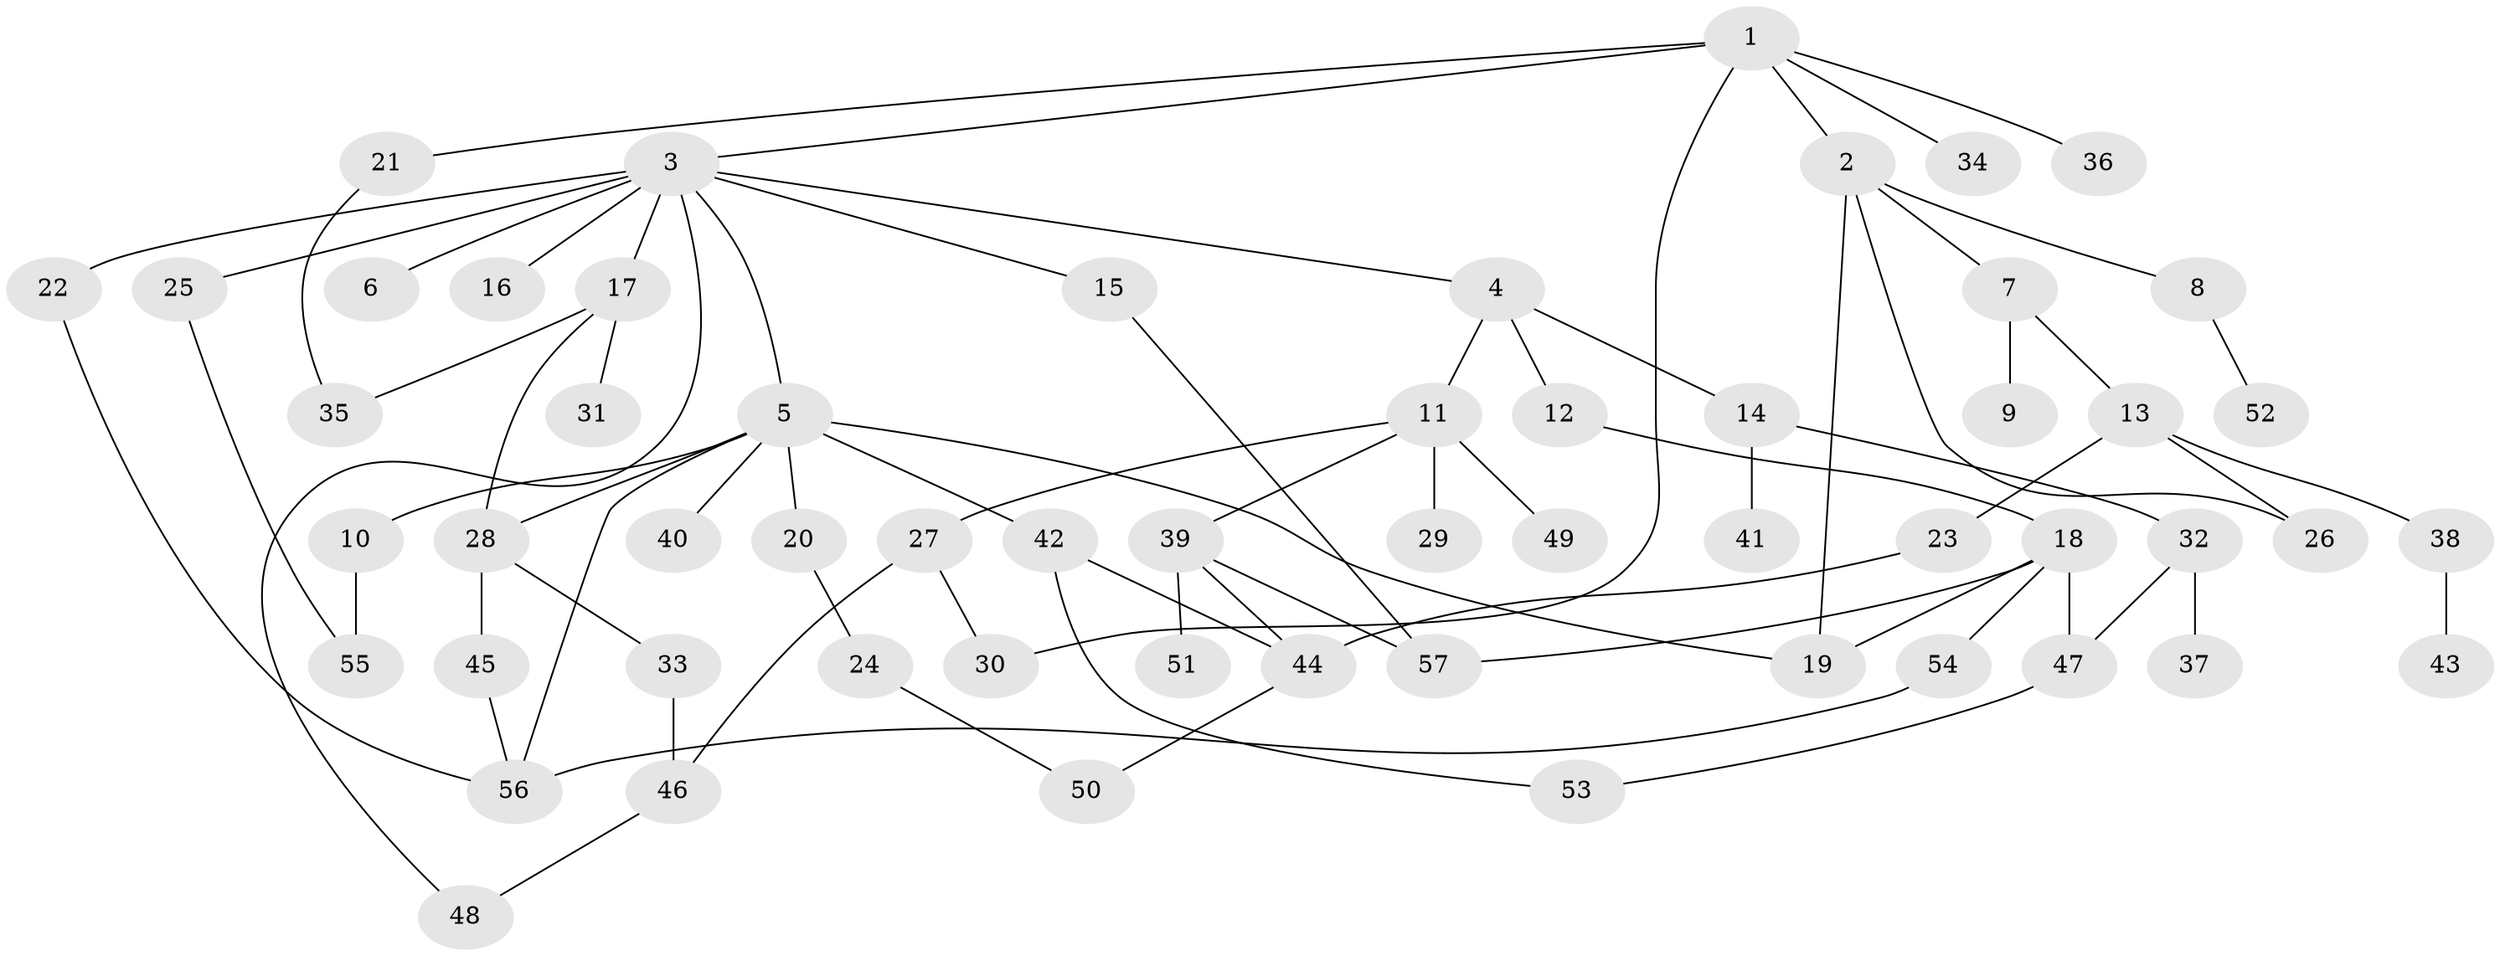 // coarse degree distribution, {6: 0.05714285714285714, 5: 0.05714285714285714, 9: 0.02857142857142857, 4: 0.2, 3: 0.11428571428571428, 1: 0.3142857142857143, 2: 0.2, 8: 0.02857142857142857}
// Generated by graph-tools (version 1.1) at 2025/48/03/04/25 22:48:39]
// undirected, 57 vertices, 75 edges
graph export_dot {
  node [color=gray90,style=filled];
  1;
  2;
  3;
  4;
  5;
  6;
  7;
  8;
  9;
  10;
  11;
  12;
  13;
  14;
  15;
  16;
  17;
  18;
  19;
  20;
  21;
  22;
  23;
  24;
  25;
  26;
  27;
  28;
  29;
  30;
  31;
  32;
  33;
  34;
  35;
  36;
  37;
  38;
  39;
  40;
  41;
  42;
  43;
  44;
  45;
  46;
  47;
  48;
  49;
  50;
  51;
  52;
  53;
  54;
  55;
  56;
  57;
  1 -- 2;
  1 -- 3;
  1 -- 21;
  1 -- 34;
  1 -- 36;
  1 -- 30;
  2 -- 7;
  2 -- 8;
  2 -- 19;
  2 -- 26;
  3 -- 4;
  3 -- 5;
  3 -- 6;
  3 -- 15;
  3 -- 16;
  3 -- 17;
  3 -- 22;
  3 -- 25;
  3 -- 48;
  4 -- 11;
  4 -- 12;
  4 -- 14;
  5 -- 10;
  5 -- 19;
  5 -- 20;
  5 -- 40;
  5 -- 42;
  5 -- 28;
  5 -- 56;
  7 -- 9;
  7 -- 13;
  8 -- 52;
  10 -- 55;
  11 -- 27;
  11 -- 29;
  11 -- 39;
  11 -- 49;
  12 -- 18;
  13 -- 23;
  13 -- 26;
  13 -- 38;
  14 -- 32;
  14 -- 41;
  15 -- 57;
  17 -- 28;
  17 -- 31;
  17 -- 35;
  18 -- 54;
  18 -- 19;
  18 -- 57;
  18 -- 47;
  20 -- 24;
  21 -- 35;
  22 -- 56;
  23 -- 44;
  24 -- 50;
  25 -- 55;
  27 -- 30;
  27 -- 46;
  28 -- 33;
  28 -- 45;
  32 -- 37;
  32 -- 47;
  33 -- 46;
  38 -- 43;
  39 -- 51;
  39 -- 57;
  39 -- 44;
  42 -- 44;
  42 -- 53;
  44 -- 50;
  45 -- 56;
  46 -- 48;
  47 -- 53;
  54 -- 56;
}
